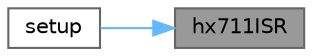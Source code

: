 digraph "hx711ISR"
{
 // INTERACTIVE_SVG=YES
 // LATEX_PDF_SIZE
  bgcolor="transparent";
  edge [fontname=Helvetica,fontsize=10,labelfontname=Helvetica,labelfontsize=10];
  node [fontname=Helvetica,fontsize=10,shape=box,height=0.2,width=0.4];
  rankdir="RL";
  Node1 [id="Node000001",label="hx711ISR",height=0.2,width=0.4,color="gray40", fillcolor="grey60", style="filled", fontcolor="black",tooltip="Interrupt function that sets the wake-up flag to true."];
  Node1 -> Node2 [id="edge1_Node000001_Node000002",dir="back",color="steelblue1",style="solid",tooltip=" "];
  Node2 [id="Node000002",label="setup",height=0.2,width=0.4,color="grey40", fillcolor="white", style="filled",URL="$d8/dbc/Sustav-pametne-police-u-du-anu-cijena-vaga-_8ino.html#a4fc01d736fe50cf5b977f755b675f11d",tooltip="Arduino setup function."];
}
